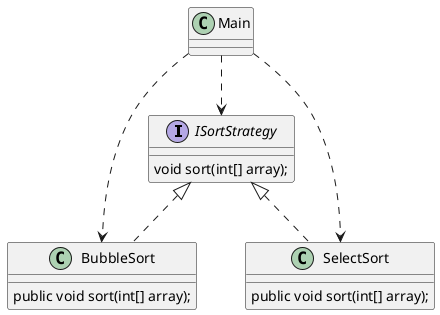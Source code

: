 @startuml
'https://plantuml.com/sequence-diagram
interface ISortStrategy {
    void sort(int[] array);
}

class BubbleSort implements ISortStrategy {
    public void sort(int[] array);
}

class SelectSort implements ISortStrategy {
    public void sort(int[] array);
}

class Main {

}

Main ..> ISortStrategy
Main ..> BubbleSort
Main ..> SelectSort
@enduml
